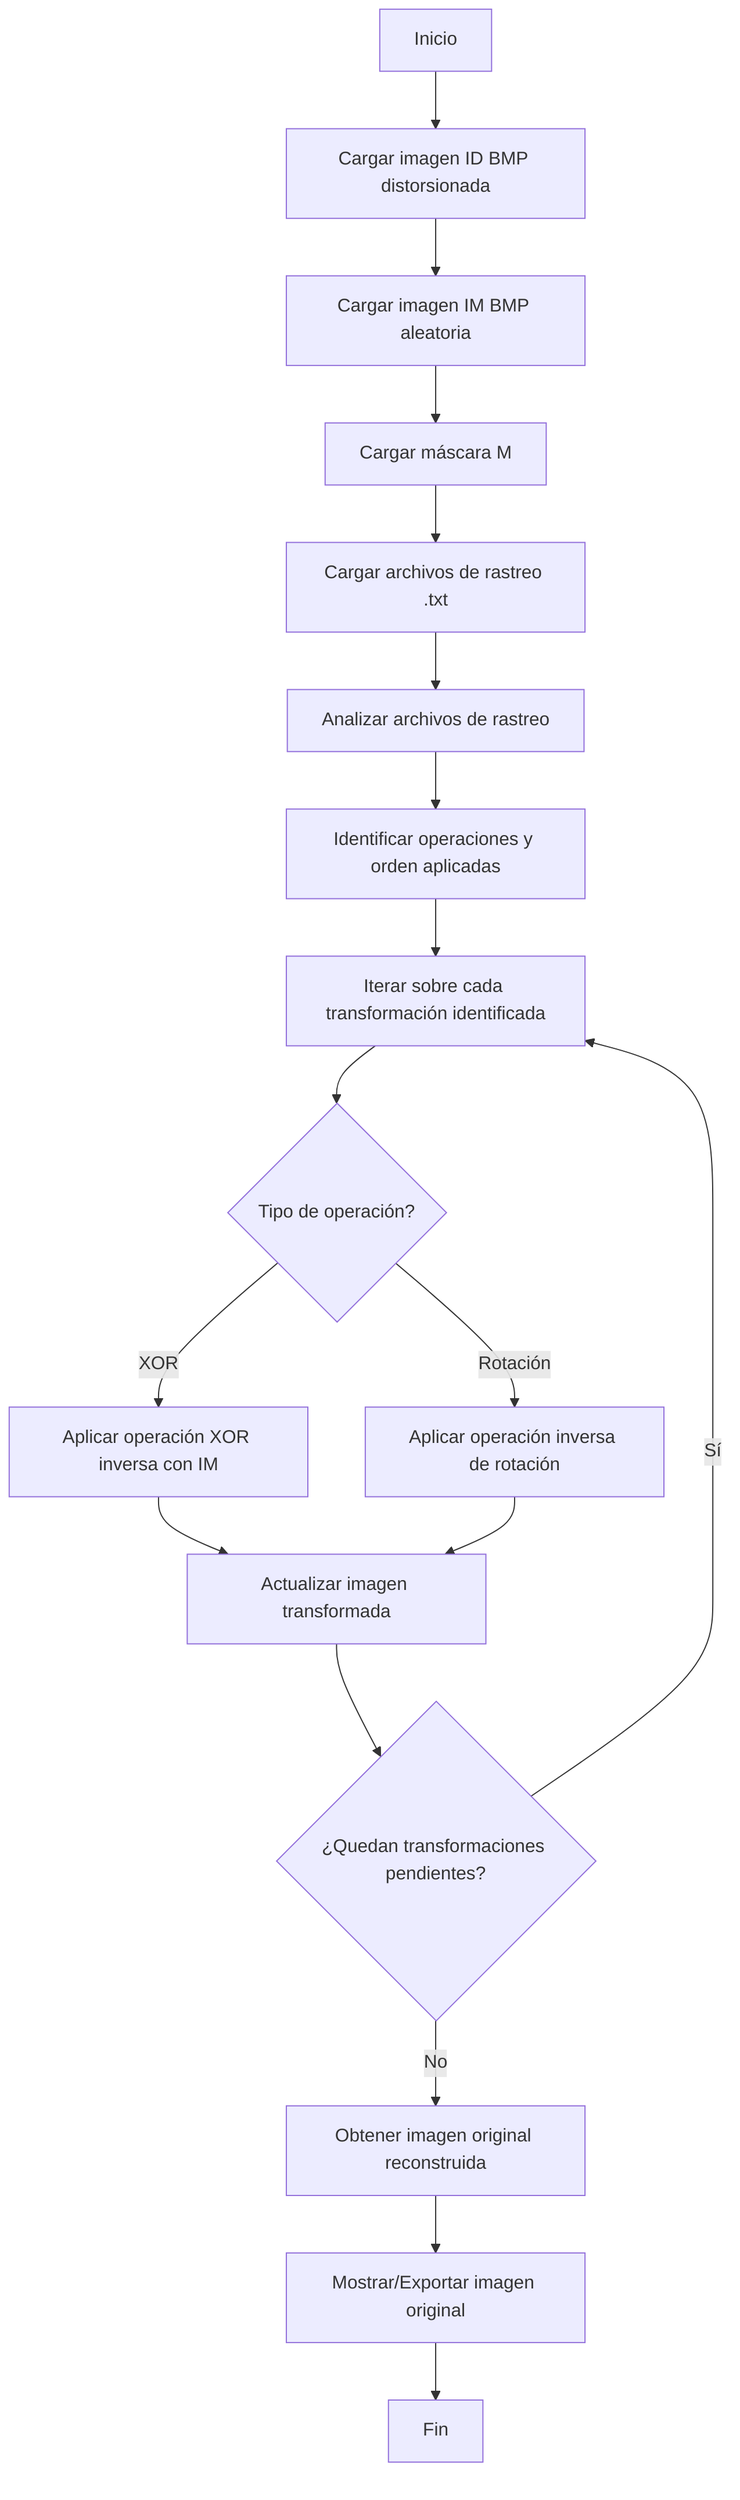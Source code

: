 flowchart TD
    A[Inicio]
    B[Cargar imagen ID BMP distorsionada]
    C[Cargar imagen IM BMP aleatoria]
    D[Cargar máscara M]
    E[Cargar archivos de rastreo .txt]
    F[Analizar archivos de rastreo]
    G[Identificar operaciones y orden aplicadas]
    H[Iterar sobre cada transformación identificada]
    I{Tipo de operación?}
    J[Aplicar operación XOR inversa con IM]
    K[Aplicar operación inversa de rotación]
    L[Actualizar imagen transformada]
    M{¿Quedan transformaciones pendientes?}
    N[Obtener imagen original reconstruida]
    O[Mostrar/Exportar imagen original]
    P[Fin]

    A --> B
    B --> C
    C --> D
    D --> E
    E --> F
    F --> G
    G --> H
    H --> I
    I -- "XOR" --> J
    I -- "Rotación" --> K
    J --> L
    K --> L
    L --> M
    M -- "Sí" --> H
    M -- "No" --> N
    N --> O
    O --> P